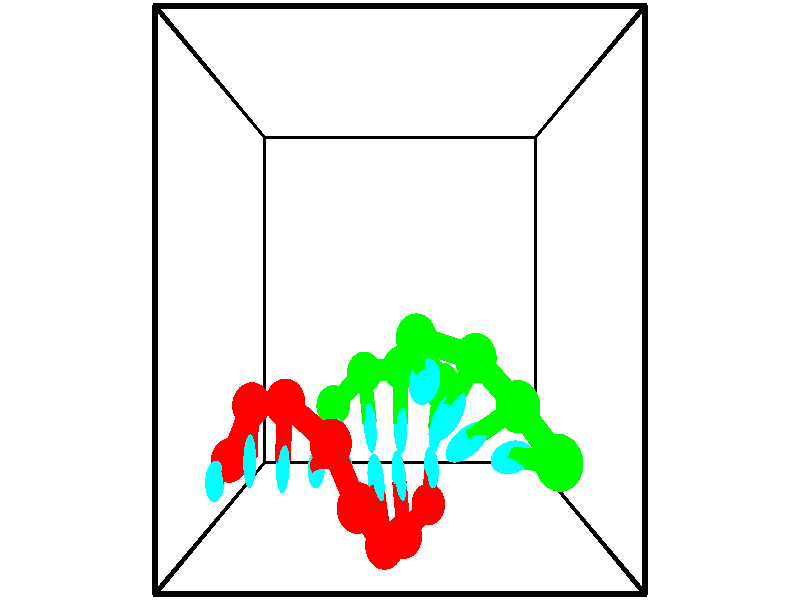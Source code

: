 // switches for output
#declare DRAW_BASES = 1; // possible values are 0, 1; only relevant for DNA ribbons
#declare DRAW_BASES_TYPE = 3; // possible values are 1, 2, 3; only relevant for DNA ribbons
#declare DRAW_FOG = 0; // set to 1 to enable fog

#include "colors.inc"

#include "transforms.inc"
background { rgb <1, 1, 1>}

#default {
   normal{
       ripples 0.25
       frequency 0.20
       turbulence 0.2
       lambda 5
   }
	finish {
		phong 0.1
		phong_size 40.
	}
}

// original window dimensions: 1024x640


// camera settings

camera {
	sky <-0, 1, 0>
	up <-0, 1, 0>
	right 1.6 * <1, 0, 0>
	location <2.5, 2.5, 11.1562>
	look_at <2.5, 2.5, 2.5>
	direction <0, 0, -8.6562>
	angle 67.0682
}


# declare cpy_camera_pos = <2.5, 2.5, 11.1562>;
# if (DRAW_FOG = 1)
fog {
	fog_type 2
	up vnormalize(cpy_camera_pos)
	color rgbt<1,1,1,0.3>
	distance 1e-5
	fog_alt 3e-3
	fog_offset 4
}
# end


// LIGHTS

# declare lum = 6;
global_settings {
	ambient_light rgb lum * <0.05, 0.05, 0.05>
	max_trace_level 15
}# declare cpy_direct_light_amount = 0.25;
light_source
{	1000 * <-1, -1, 1>,
	rgb lum * cpy_direct_light_amount
	parallel
}

light_source
{	1000 * <1, 1, -1>,
	rgb lum * cpy_direct_light_amount
	parallel
}

// strand 0

// nucleotide -1

// particle -1
sphere {
	<0.168018, 0.670720, 2.886539> 0.250000
	pigment { color rgbt <1,0,0,0> }
	no_shadow
}
cylinder {
	<0.175953, 0.634792, 3.284843>,  <0.180715, 0.613236, 3.523826>, 0.100000
	pigment { color rgbt <1,0,0,0> }
	no_shadow
}
cylinder {
	<0.175953, 0.634792, 3.284843>,  <0.168018, 0.670720, 2.886539>, 0.100000
	pigment { color rgbt <1,0,0,0> }
	no_shadow
}

// particle -1
sphere {
	<0.175953, 0.634792, 3.284843> 0.100000
	pigment { color rgbt <1,0,0,0> }
	no_shadow
}
sphere {
	0, 1
	scale<0.080000,0.200000,0.300000>
	matrix <0.985738, 0.168226, -0.004465,
		-0.167112, 0.981648, 0.091875,
		0.019839, -0.089818, 0.995761,
		0.181905, 0.607847, 3.583572>
	pigment { color rgbt <0,1,1,0> }
	no_shadow
}
cylinder {
	<0.497359, 1.324766, 3.022085>,  <0.168018, 0.670720, 2.886539>, 0.130000
	pigment { color rgbt <1,0,0,0> }
	no_shadow
}

// nucleotide -1

// particle -1
sphere {
	<0.497359, 1.324766, 3.022085> 0.250000
	pigment { color rgbt <1,0,0,0> }
	no_shadow
}
cylinder {
	<0.549204, 1.021465, 3.277664>,  <0.580312, 0.839485, 3.431012>, 0.100000
	pigment { color rgbt <1,0,0,0> }
	no_shadow
}
cylinder {
	<0.549204, 1.021465, 3.277664>,  <0.497359, 1.324766, 3.022085>, 0.100000
	pigment { color rgbt <1,0,0,0> }
	no_shadow
}

// particle -1
sphere {
	<0.549204, 1.021465, 3.277664> 0.100000
	pigment { color rgbt <1,0,0,0> }
	no_shadow
}
sphere {
	0, 1
	scale<0.080000,0.200000,0.300000>
	matrix <0.981589, 0.006946, -0.190878,
		0.140295, 0.651925, 0.745192,
		0.129614, -0.758252, 0.638948,
		0.588089, 0.793990, 3.469349>
	pigment { color rgbt <0,1,1,0> }
	no_shadow
}
cylinder {
	<1.039765, 1.416078, 3.480628>,  <0.497359, 1.324766, 3.022085>, 0.130000
	pigment { color rgbt <1,0,0,0> }
	no_shadow
}

// nucleotide -1

// particle -1
sphere {
	<1.039765, 1.416078, 3.480628> 0.250000
	pigment { color rgbt <1,0,0,0> }
	no_shadow
}
cylinder {
	<1.010911, 1.020405, 3.429535>,  <0.993599, 0.783001, 3.398879>, 0.100000
	pigment { color rgbt <1,0,0,0> }
	no_shadow
}
cylinder {
	<1.010911, 1.020405, 3.429535>,  <1.039765, 1.416078, 3.480628>, 0.100000
	pigment { color rgbt <1,0,0,0> }
	no_shadow
}

// particle -1
sphere {
	<1.010911, 1.020405, 3.429535> 0.100000
	pigment { color rgbt <1,0,0,0> }
	no_shadow
}
sphere {
	0, 1
	scale<0.080000,0.200000,0.300000>
	matrix <0.928833, -0.019961, -0.369960,
		0.363408, -0.145330, 0.920225,
		-0.072135, -0.989182, -0.127733,
		0.989271, 0.723650, 3.391215>
	pigment { color rgbt <0,1,1,0> }
	no_shadow
}
cylinder {
	<1.670617, 1.060323, 3.906222>,  <1.039765, 1.416078, 3.480628>, 0.130000
	pigment { color rgbt <1,0,0,0> }
	no_shadow
}

// nucleotide -1

// particle -1
sphere {
	<1.670617, 1.060323, 3.906222> 0.250000
	pigment { color rgbt <1,0,0,0> }
	no_shadow
}
cylinder {
	<1.527178, 0.850533, 3.597332>,  <1.441115, 0.724658, 3.411998>, 0.100000
	pigment { color rgbt <1,0,0,0> }
	no_shadow
}
cylinder {
	<1.527178, 0.850533, 3.597332>,  <1.670617, 1.060323, 3.906222>, 0.100000
	pigment { color rgbt <1,0,0,0> }
	no_shadow
}

// particle -1
sphere {
	<1.527178, 0.850533, 3.597332> 0.100000
	pigment { color rgbt <1,0,0,0> }
	no_shadow
}
sphere {
	0, 1
	scale<0.080000,0.200000,0.300000>
	matrix <0.909570, -0.010236, -0.415425,
		0.209976, -0.851363, 0.480719,
		-0.358598, -0.524477, -0.772225,
		1.419599, 0.693190, 3.365664>
	pigment { color rgbt <0,1,1,0> }
	no_shadow
}
cylinder {
	<1.987927, 0.407134, 3.861396>,  <1.670617, 1.060323, 3.906222>, 0.130000
	pigment { color rgbt <1,0,0,0> }
	no_shadow
}

// nucleotide -1

// particle -1
sphere {
	<1.987927, 0.407134, 3.861396> 0.250000
	pigment { color rgbt <1,0,0,0> }
	no_shadow
}
cylinder {
	<1.871849, 0.540184, 3.502476>,  <1.802202, 0.620014, 3.287124>, 0.100000
	pigment { color rgbt <1,0,0,0> }
	no_shadow
}
cylinder {
	<1.871849, 0.540184, 3.502476>,  <1.987927, 0.407134, 3.861396>, 0.100000
	pigment { color rgbt <1,0,0,0> }
	no_shadow
}

// particle -1
sphere {
	<1.871849, 0.540184, 3.502476> 0.100000
	pigment { color rgbt <1,0,0,0> }
	no_shadow
}
sphere {
	0, 1
	scale<0.080000,0.200000,0.300000>
	matrix <0.946908, -0.035785, -0.319506,
		-0.138386, -0.942380, -0.304582,
		-0.290196, 0.332626, -0.897299,
		1.784790, 0.639972, 3.233286>
	pigment { color rgbt <0,1,1,0> }
	no_shadow
}
cylinder {
	<2.303022, -0.122260, 3.399443>,  <1.987927, 0.407134, 3.861396>, 0.130000
	pigment { color rgbt <1,0,0,0> }
	no_shadow
}

// nucleotide -1

// particle -1
sphere {
	<2.303022, -0.122260, 3.399443> 0.250000
	pigment { color rgbt <1,0,0,0> }
	no_shadow
}
cylinder {
	<2.231488, 0.228176, 3.220341>,  <2.188567, 0.438438, 3.112879>, 0.100000
	pigment { color rgbt <1,0,0,0> }
	no_shadow
}
cylinder {
	<2.231488, 0.228176, 3.220341>,  <2.303022, -0.122260, 3.399443>, 0.100000
	pigment { color rgbt <1,0,0,0> }
	no_shadow
}

// particle -1
sphere {
	<2.231488, 0.228176, 3.220341> 0.100000
	pigment { color rgbt <1,0,0,0> }
	no_shadow
}
sphere {
	0, 1
	scale<0.080000,0.200000,0.300000>
	matrix <0.899294, -0.039055, -0.435598,
		-0.399110, -0.480564, -0.780877,
		-0.178836, 0.876089, -0.447756,
		2.177837, 0.491003, 3.086014>
	pigment { color rgbt <0,1,1,0> }
	no_shadow
}
cylinder {
	<2.556938, -0.240410, 2.745643>,  <2.303022, -0.122260, 3.399443>, 0.130000
	pigment { color rgbt <1,0,0,0> }
	no_shadow
}

// nucleotide -1

// particle -1
sphere {
	<2.556938, -0.240410, 2.745643> 0.250000
	pigment { color rgbt <1,0,0,0> }
	no_shadow
}
cylinder {
	<2.516850, 0.157089, 2.765327>,  <2.492798, 0.395589, 2.777138>, 0.100000
	pigment { color rgbt <1,0,0,0> }
	no_shadow
}
cylinder {
	<2.516850, 0.157089, 2.765327>,  <2.556938, -0.240410, 2.745643>, 0.100000
	pigment { color rgbt <1,0,0,0> }
	no_shadow
}

// particle -1
sphere {
	<2.516850, 0.157089, 2.765327> 0.100000
	pigment { color rgbt <1,0,0,0> }
	no_shadow
}
sphere {
	0, 1
	scale<0.080000,0.200000,0.300000>
	matrix <0.942397, 0.110672, -0.315657,
		-0.319130, 0.014742, -0.947596,
		-0.100219, 0.993748, 0.049212,
		2.486785, 0.455214, 2.780091>
	pigment { color rgbt <0,1,1,0> }
	no_shadow
}
cylinder {
	<2.924234, -0.047964, 2.115526>,  <2.556938, -0.240410, 2.745643>, 0.130000
	pigment { color rgbt <1,0,0,0> }
	no_shadow
}

// nucleotide -1

// particle -1
sphere {
	<2.924234, -0.047964, 2.115526> 0.250000
	pigment { color rgbt <1,0,0,0> }
	no_shadow
}
cylinder {
	<2.938164, 0.268887, 2.359272>,  <2.946522, 0.458997, 2.505519>, 0.100000
	pigment { color rgbt <1,0,0,0> }
	no_shadow
}
cylinder {
	<2.938164, 0.268887, 2.359272>,  <2.924234, -0.047964, 2.115526>, 0.100000
	pigment { color rgbt <1,0,0,0> }
	no_shadow
}

// particle -1
sphere {
	<2.938164, 0.268887, 2.359272> 0.100000
	pigment { color rgbt <1,0,0,0> }
	no_shadow
}
sphere {
	0, 1
	scale<0.080000,0.200000,0.300000>
	matrix <0.949976, 0.163124, -0.266337,
		-0.310374, 0.588156, -0.746820,
		0.034824, 0.792125, 0.609364,
		2.948611, 0.506524, 2.542081>
	pigment { color rgbt <0,1,1,0> }
	no_shadow
}
// strand 1

// nucleotide -1

// particle -1
sphere {
	<4.175761, 1.070137, 4.781157> 0.250000
	pigment { color rgbt <0,1,0,0> }
	no_shadow
}
cylinder {
	<3.947977, 1.026474, 4.455261>,  <3.811306, 1.000276, 4.259724>, 0.100000
	pigment { color rgbt <0,1,0,0> }
	no_shadow
}
cylinder {
	<3.947977, 1.026474, 4.455261>,  <4.175761, 1.070137, 4.781157>, 0.100000
	pigment { color rgbt <0,1,0,0> }
	no_shadow
}

// particle -1
sphere {
	<3.947977, 1.026474, 4.455261> 0.100000
	pigment { color rgbt <0,1,0,0> }
	no_shadow
}
sphere {
	0, 1
	scale<0.080000,0.200000,0.300000>
	matrix <-0.581632, 0.753896, 0.305524,
		0.580878, 0.647862, -0.492805,
		-0.569461, -0.109159, -0.814738,
		3.777139, 0.993726, 4.210840>
	pigment { color rgbt <0,1,1,0> }
	no_shadow
}
cylinder {
	<3.838217, 1.492107, 4.299272>,  <4.175761, 1.070137, 4.781157>, 0.130000
	pigment { color rgbt <0,1,0,0> }
	no_shadow
}

// nucleotide -1

// particle -1
sphere {
	<3.838217, 1.492107, 4.299272> 0.250000
	pigment { color rgbt <0,1,0,0> }
	no_shadow
}
cylinder {
	<3.520250, 1.278252, 4.184540>,  <3.329471, 1.149938, 4.115701>, 0.100000
	pigment { color rgbt <0,1,0,0> }
	no_shadow
}
cylinder {
	<3.520250, 1.278252, 4.184540>,  <3.838217, 1.492107, 4.299272>, 0.100000
	pigment { color rgbt <0,1,0,0> }
	no_shadow
}

// particle -1
sphere {
	<3.520250, 1.278252, 4.184540> 0.100000
	pigment { color rgbt <0,1,0,0> }
	no_shadow
}
sphere {
	0, 1
	scale<0.080000,0.200000,0.300000>
	matrix <-0.606566, 0.689652, 0.395547,
		-0.013663, 0.488408, -0.872508,
		-0.794916, -0.534639, -0.286829,
		3.281776, 1.117860, 4.098491>
	pigment { color rgbt <0,1,1,0> }
	no_shadow
}
cylinder {
	<3.403315, 1.921528, 3.936017>,  <3.838217, 1.492107, 4.299272>, 0.130000
	pigment { color rgbt <0,1,0,0> }
	no_shadow
}

// nucleotide -1

// particle -1
sphere {
	<3.403315, 1.921528, 3.936017> 0.250000
	pigment { color rgbt <0,1,0,0> }
	no_shadow
}
cylinder {
	<3.201925, 1.628937, 4.119953>,  <3.081092, 1.453382, 4.230315>, 0.100000
	pigment { color rgbt <0,1,0,0> }
	no_shadow
}
cylinder {
	<3.201925, 1.628937, 4.119953>,  <3.403315, 1.921528, 3.936017>, 0.100000
	pigment { color rgbt <0,1,0,0> }
	no_shadow
}

// particle -1
sphere {
	<3.201925, 1.628937, 4.119953> 0.100000
	pigment { color rgbt <0,1,0,0> }
	no_shadow
}
sphere {
	0, 1
	scale<0.080000,0.200000,0.300000>
	matrix <-0.562220, 0.681488, 0.468490,
		-0.656067, -0.022660, -0.754363,
		-0.503473, -0.731479, 0.459841,
		3.050883, 1.409493, 4.257905>
	pigment { color rgbt <0,1,1,0> }
	no_shadow
}
cylinder {
	<2.698970, 2.113377, 3.794228>,  <3.403315, 1.921528, 3.936017>, 0.130000
	pigment { color rgbt <0,1,0,0> }
	no_shadow
}

// nucleotide -1

// particle -1
sphere {
	<2.698970, 2.113377, 3.794228> 0.250000
	pigment { color rgbt <0,1,0,0> }
	no_shadow
}
cylinder {
	<2.741358, 1.901772, 4.131016>,  <2.766790, 1.774808, 4.333089>, 0.100000
	pigment { color rgbt <0,1,0,0> }
	no_shadow
}
cylinder {
	<2.741358, 1.901772, 4.131016>,  <2.698970, 2.113377, 3.794228>, 0.100000
	pigment { color rgbt <0,1,0,0> }
	no_shadow
}

// particle -1
sphere {
	<2.741358, 1.901772, 4.131016> 0.100000
	pigment { color rgbt <0,1,0,0> }
	no_shadow
}
sphere {
	0, 1
	scale<0.080000,0.200000,0.300000>
	matrix <-0.572500, 0.659862, 0.486648,
		-0.813028, -0.533597, -0.232936,
		0.105969, -0.529014, 0.841970,
		2.773149, 1.743067, 4.383607>
	pigment { color rgbt <0,1,1,0> }
	no_shadow
}
cylinder {
	<3.036865, 1.565483, 3.224634>,  <2.698970, 2.113377, 3.794228>, 0.130000
	pigment { color rgbt <0,1,0,0> }
	no_shadow
}

// nucleotide -1

// particle -1
sphere {
	<3.036865, 1.565483, 3.224634> 0.250000
	pigment { color rgbt <0,1,0,0> }
	no_shadow
}
cylinder {
	<3.005127, 1.240265, 2.993927>,  <2.986084, 1.045134, 2.855503>, 0.100000
	pigment { color rgbt <0,1,0,0> }
	no_shadow
}
cylinder {
	<3.005127, 1.240265, 2.993927>,  <3.036865, 1.565483, 3.224634>, 0.100000
	pigment { color rgbt <0,1,0,0> }
	no_shadow
}

// particle -1
sphere {
	<3.005127, 1.240265, 2.993927> 0.100000
	pigment { color rgbt <0,1,0,0> }
	no_shadow
}
sphere {
	0, 1
	scale<0.080000,0.200000,0.300000>
	matrix <-0.994834, 0.027837, 0.097619,
		-0.063314, 0.581533, -0.811055,
		-0.079346, -0.813046, -0.576767,
		2.981323, 0.996351, 2.820897>
	pigment { color rgbt <0,1,1,0> }
	no_shadow
}
cylinder {
	<2.512069, 1.724051, 2.847569>,  <3.036865, 1.565483, 3.224634>, 0.130000
	pigment { color rgbt <0,1,0,0> }
	no_shadow
}

// nucleotide -1

// particle -1
sphere {
	<2.512069, 1.724051, 2.847569> 0.250000
	pigment { color rgbt <0,1,0,0> }
	no_shadow
}
cylinder {
	<2.509136, 1.324203, 2.836903>,  <2.507377, 1.084295, 2.830503>, 0.100000
	pigment { color rgbt <0,1,0,0> }
	no_shadow
}
cylinder {
	<2.509136, 1.324203, 2.836903>,  <2.512069, 1.724051, 2.847569>, 0.100000
	pigment { color rgbt <0,1,0,0> }
	no_shadow
}

// particle -1
sphere {
	<2.509136, 1.324203, 2.836903> 0.100000
	pigment { color rgbt <0,1,0,0> }
	no_shadow
}
sphere {
	0, 1
	scale<0.080000,0.200000,0.300000>
	matrix <-0.973163, 0.000999, 0.230113,
		-0.229998, 0.027638, -0.972799,
		-0.007331, -0.999618, -0.026666,
		2.506937, 1.024318, 2.828903>
	pigment { color rgbt <0,1,1,0> }
	no_shadow
}
cylinder {
	<1.982783, 1.625838, 2.412081>,  <2.512069, 1.724051, 2.847569>, 0.130000
	pigment { color rgbt <0,1,0,0> }
	no_shadow
}

// nucleotide -1

// particle -1
sphere {
	<1.982783, 1.625838, 2.412081> 0.250000
	pigment { color rgbt <0,1,0,0> }
	no_shadow
}
cylinder {
	<2.040688, 1.283310, 2.610378>,  <2.075431, 1.077793, 2.729357>, 0.100000
	pigment { color rgbt <0,1,0,0> }
	no_shadow
}
cylinder {
	<2.040688, 1.283310, 2.610378>,  <1.982783, 1.625838, 2.412081>, 0.100000
	pigment { color rgbt <0,1,0,0> }
	no_shadow
}

// particle -1
sphere {
	<2.040688, 1.283310, 2.610378> 0.100000
	pigment { color rgbt <0,1,0,0> }
	no_shadow
}
sphere {
	0, 1
	scale<0.080000,0.200000,0.300000>
	matrix <-0.972628, -0.031114, 0.230274,
		-0.181763, -0.515509, -0.837384,
		0.144762, -0.856319, 0.495743,
		2.084116, 1.026414, 2.759101>
	pigment { color rgbt <0,1,1,0> }
	no_shadow
}
cylinder {
	<1.502429, 1.187891, 2.130527>,  <1.982783, 1.625838, 2.412081>, 0.130000
	pigment { color rgbt <0,1,0,0> }
	no_shadow
}

// nucleotide -1

// particle -1
sphere {
	<1.502429, 1.187891, 2.130527> 0.250000
	pigment { color rgbt <0,1,0,0> }
	no_shadow
}
cylinder {
	<1.589085, 1.014557, 2.480450>,  <1.641078, 0.910556, 2.690403>, 0.100000
	pigment { color rgbt <0,1,0,0> }
	no_shadow
}
cylinder {
	<1.589085, 1.014557, 2.480450>,  <1.502429, 1.187891, 2.130527>, 0.100000
	pigment { color rgbt <0,1,0,0> }
	no_shadow
}

// particle -1
sphere {
	<1.589085, 1.014557, 2.480450> 0.100000
	pigment { color rgbt <0,1,0,0> }
	no_shadow
}
sphere {
	0, 1
	scale<0.080000,0.200000,0.300000>
	matrix <-0.968223, 0.019320, 0.249342,
		-0.124950, -0.901026, -0.415380,
		0.216638, -0.433335, 0.874807,
		1.654076, 0.884556, 2.742892>
	pigment { color rgbt <0,1,1,0> }
	no_shadow
}
// box output
cylinder {
	<0.000000, 0.000000, 0.000000>,  <5.000000, 0.000000, 0.000000>, 0.025000
	pigment { color rgbt <0,0,0,0> }
	no_shadow
}
cylinder {
	<0.000000, 0.000000, 0.000000>,  <0.000000, 5.000000, 0.000000>, 0.025000
	pigment { color rgbt <0,0,0,0> }
	no_shadow
}
cylinder {
	<0.000000, 0.000000, 0.000000>,  <0.000000, 0.000000, 5.000000>, 0.025000
	pigment { color rgbt <0,0,0,0> }
	no_shadow
}
cylinder {
	<5.000000, 5.000000, 5.000000>,  <0.000000, 5.000000, 5.000000>, 0.025000
	pigment { color rgbt <0,0,0,0> }
	no_shadow
}
cylinder {
	<5.000000, 5.000000, 5.000000>,  <5.000000, 0.000000, 5.000000>, 0.025000
	pigment { color rgbt <0,0,0,0> }
	no_shadow
}
cylinder {
	<5.000000, 5.000000, 5.000000>,  <5.000000, 5.000000, 0.000000>, 0.025000
	pigment { color rgbt <0,0,0,0> }
	no_shadow
}
cylinder {
	<0.000000, 0.000000, 5.000000>,  <0.000000, 5.000000, 5.000000>, 0.025000
	pigment { color rgbt <0,0,0,0> }
	no_shadow
}
cylinder {
	<0.000000, 0.000000, 5.000000>,  <5.000000, 0.000000, 5.000000>, 0.025000
	pigment { color rgbt <0,0,0,0> }
	no_shadow
}
cylinder {
	<5.000000, 5.000000, 0.000000>,  <0.000000, 5.000000, 0.000000>, 0.025000
	pigment { color rgbt <0,0,0,0> }
	no_shadow
}
cylinder {
	<5.000000, 5.000000, 0.000000>,  <5.000000, 0.000000, 0.000000>, 0.025000
	pigment { color rgbt <0,0,0,0> }
	no_shadow
}
cylinder {
	<5.000000, 0.000000, 5.000000>,  <5.000000, 0.000000, 0.000000>, 0.025000
	pigment { color rgbt <0,0,0,0> }
	no_shadow
}
cylinder {
	<0.000000, 5.000000, 0.000000>,  <0.000000, 5.000000, 5.000000>, 0.025000
	pigment { color rgbt <0,0,0,0> }
	no_shadow
}
// end of box output
